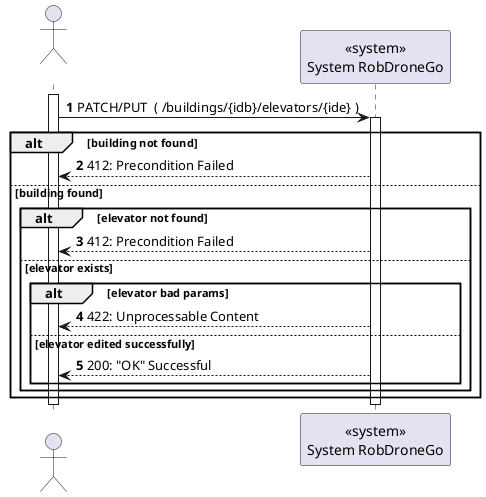@startuml
autonumber

actor " " as actor
participant "<<system>>\nSystem RobDroneGo" as sys

activate actor
    actor -> sys: PATCH/PUT  ( /buildings/{idb}/elevators/{ide} )
    activate sys

    alt building not found
        sys --> actor : 412: Precondition Failed
    else building found

        alt elevator not found
        sys --> actor : 412: Precondition Failed
        else elevator exists

            alt  elevator bad params
                sys --> actor : 422: Unprocessable Content
            else elevator edited successfully
                sys --> actor : 200: "OK" Successful
            end
        end
    end

    deactivate sys
deactivate actor

@enduml
